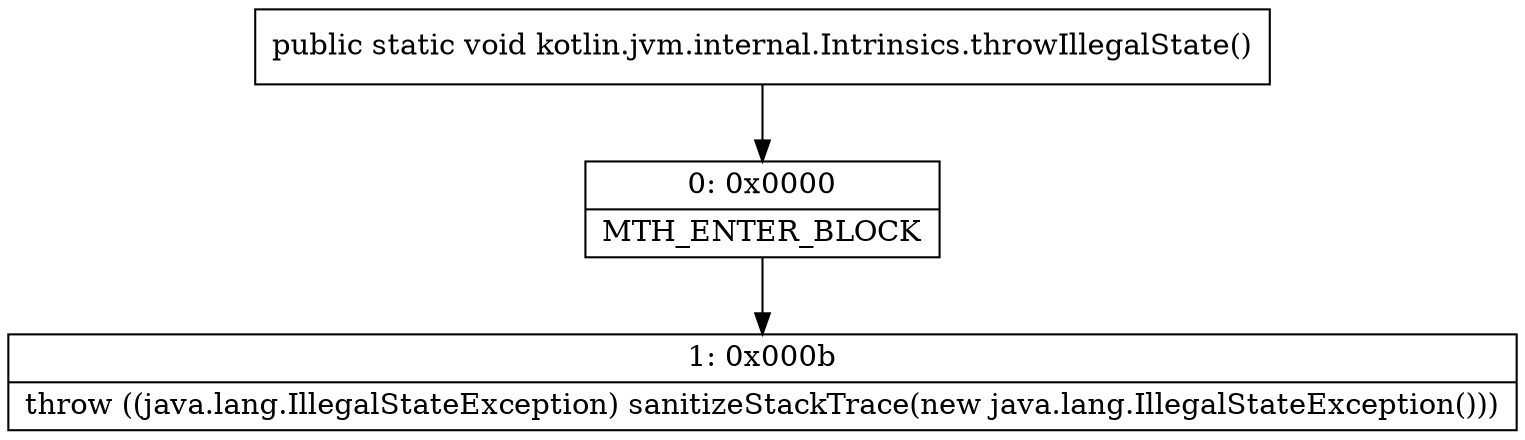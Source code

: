 digraph "CFG forkotlin.jvm.internal.Intrinsics.throwIllegalState()V" {
Node_0 [shape=record,label="{0\:\ 0x0000|MTH_ENTER_BLOCK\l}"];
Node_1 [shape=record,label="{1\:\ 0x000b|throw ((java.lang.IllegalStateException) sanitizeStackTrace(new java.lang.IllegalStateException()))\l}"];
MethodNode[shape=record,label="{public static void kotlin.jvm.internal.Intrinsics.throwIllegalState() }"];
MethodNode -> Node_0;
Node_0 -> Node_1;
}


